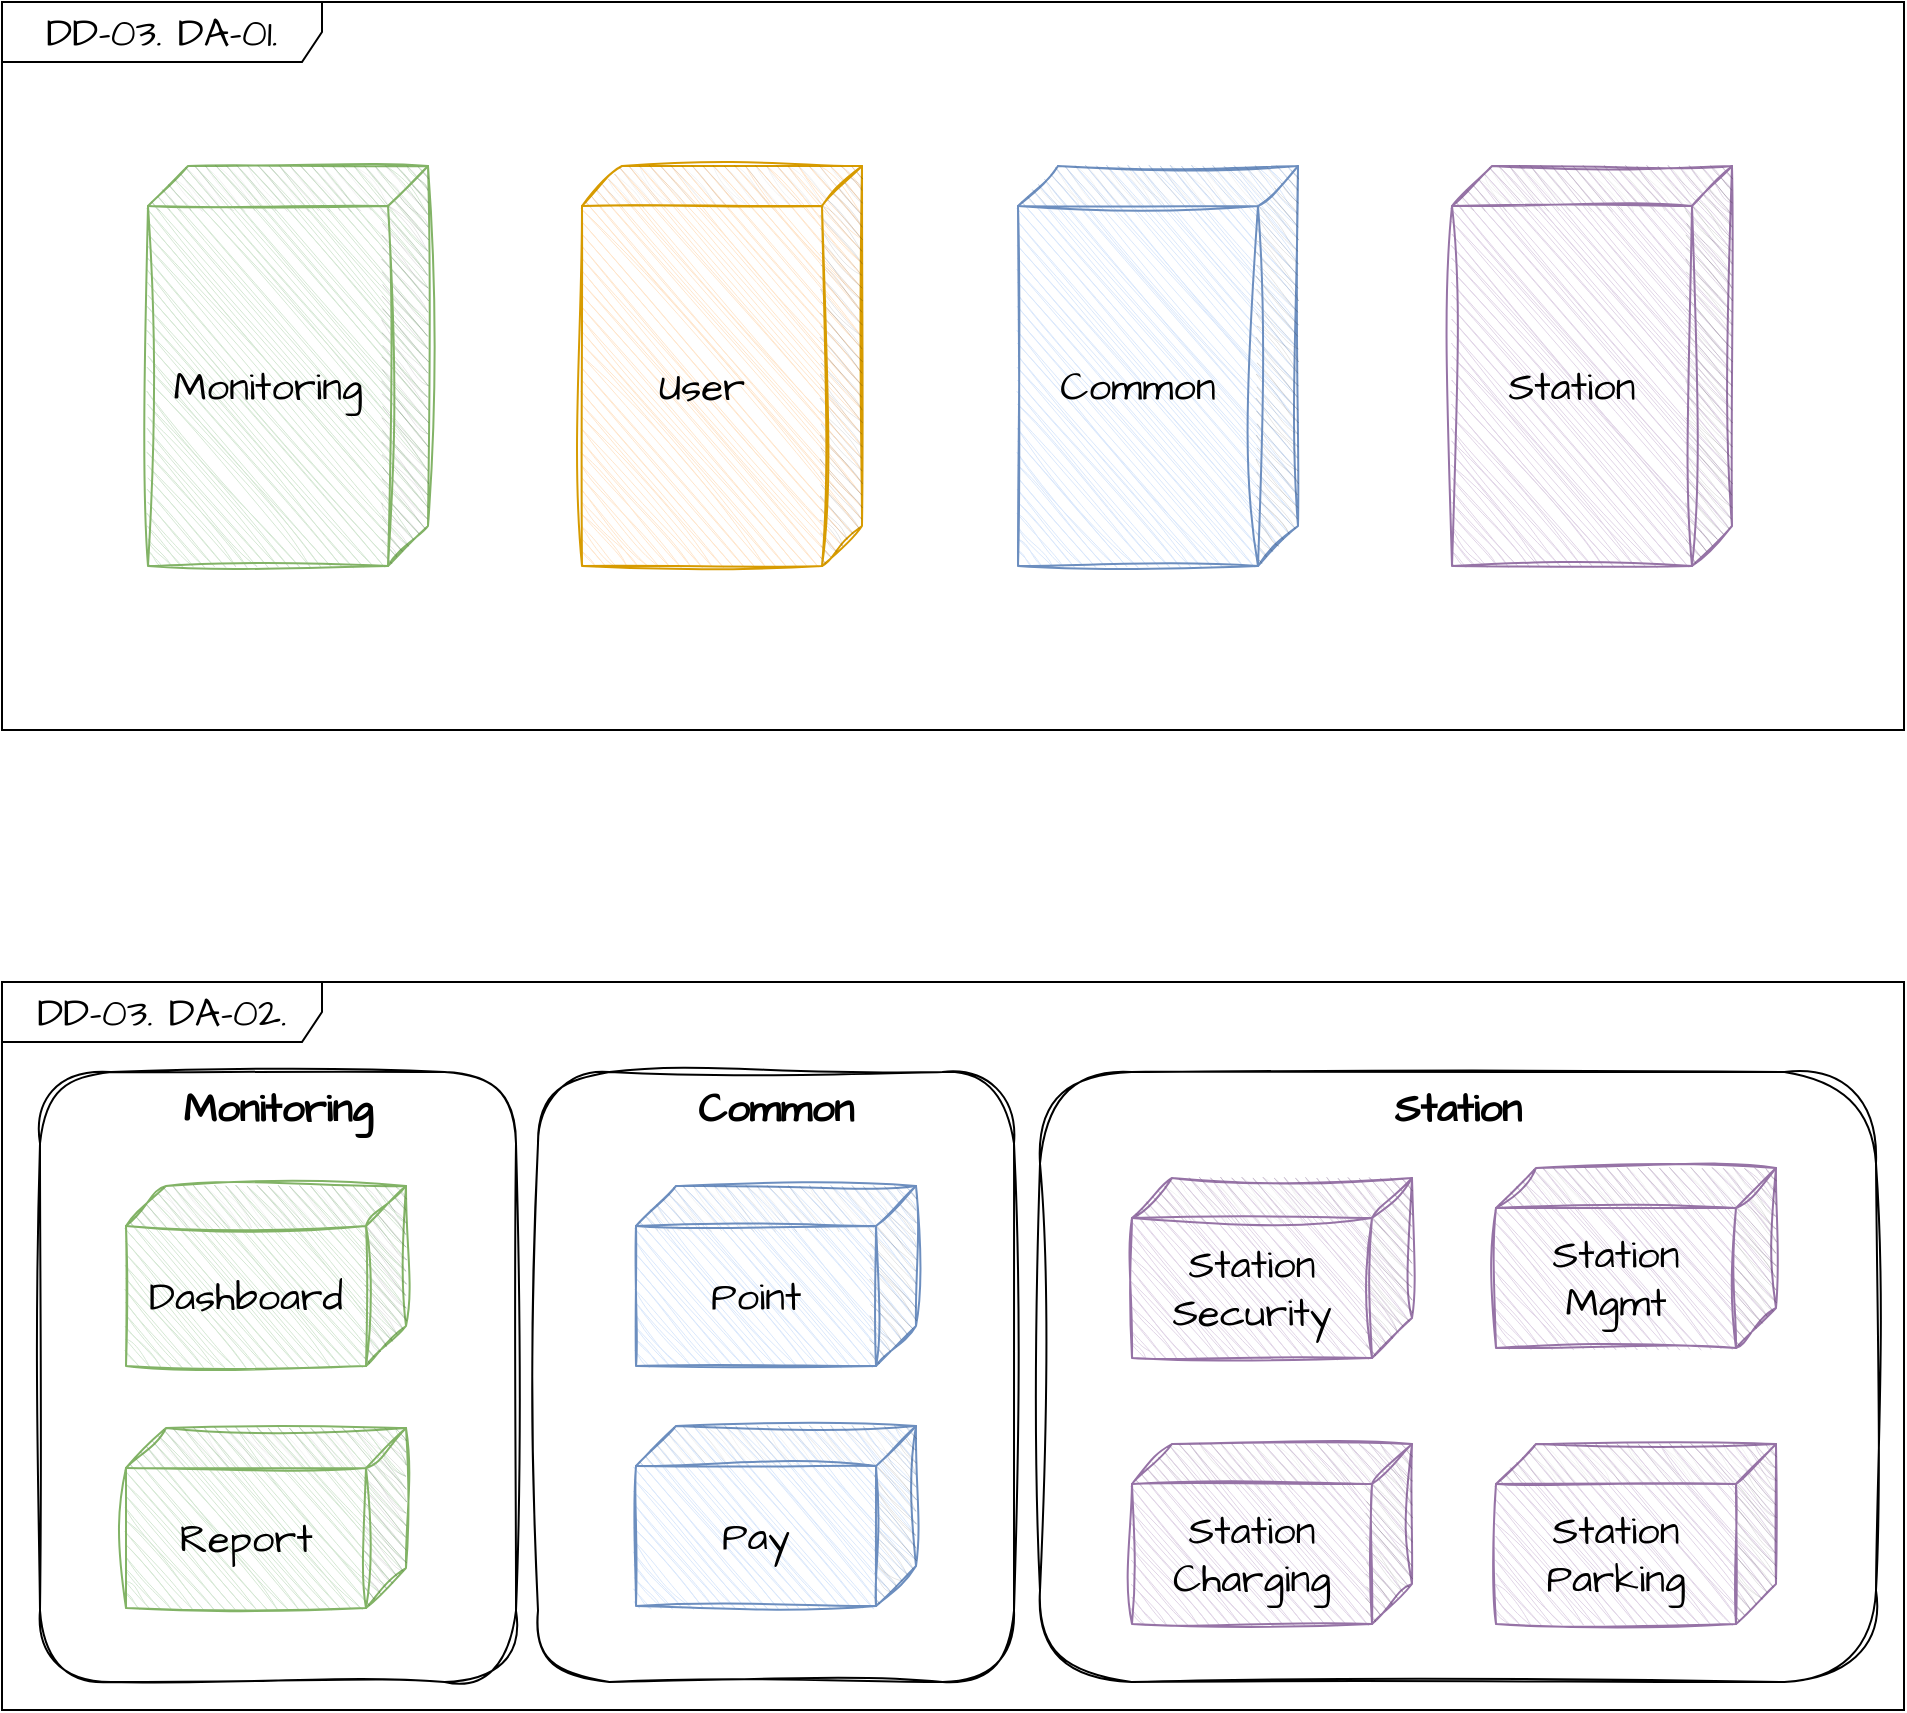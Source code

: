 <mxfile version="21.7.0" type="github">
  <diagram name="페이지-1" id="pWa6j7z4xwNkLjpVjeXT">
    <mxGraphModel dx="1798" dy="994" grid="0" gridSize="10" guides="1" tooltips="1" connect="1" arrows="1" fold="1" page="0" pageScale="1" pageWidth="827" pageHeight="1169" math="0" shadow="0">
      <root>
        <mxCell id="0" />
        <mxCell id="1" parent="0" />
        <mxCell id="D2OmZzkbUonbam2_PLBI-1" value="DD-03. DA-02." style="shape=umlFrame;whiteSpace=wrap;html=1;pointerEvents=0;recursiveResize=0;container=0;collapsible=0;width=160;hachureGap=4;fontFamily=Architects Daughter;fontSource=https%3A%2F%2Ffonts.googleapis.com%2Fcss%3Ffamily%3DArchitects%2BDaughter;fontSize=20;movable=1;resizable=1;rotatable=1;deletable=1;editable=1;locked=0;connectable=1;" parent="1" vertex="1">
          <mxGeometry x="150" y="740" width="951" height="364" as="geometry" />
        </mxCell>
        <mxCell id="N_5K_2UepK8PY1iazIre-1" value="&lt;b&gt;Station&lt;/b&gt;" style="rounded=1;whiteSpace=wrap;html=1;sketch=1;curveFitting=1;jiggle=2;fontSize=20;fontFamily=Architects Daughter;fontSource=https%3A%2F%2Ffonts.googleapis.com%2Fcss%3Ffamily%3DArchitects%2BDaughter;verticalAlign=top;" vertex="1" parent="1">
          <mxGeometry x="669" y="785" width="418" height="305" as="geometry" />
        </mxCell>
        <mxCell id="N_5K_2UepK8PY1iazIre-2" value="Monitoring" style="rounded=1;whiteSpace=wrap;html=1;verticalAlign=top;sketch=1;curveFitting=1;jiggle=2;fontFamily=Architects Daughter;fontSource=https%3A%2F%2Ffonts.googleapis.com%2Fcss%3Ffamily%3DArchitects%2BDaughter;fontSize=20;fontStyle=1" vertex="1" parent="1">
          <mxGeometry x="169" y="785" width="238" height="305" as="geometry" />
        </mxCell>
        <mxCell id="N_5K_2UepK8PY1iazIre-3" value="&lt;b&gt;&lt;font data-font-src=&quot;https://fonts.googleapis.com/css?family=Architects+Daughter&quot; face=&quot;Architects Daughter&quot; style=&quot;font-size: 20px;&quot;&gt;Common&lt;/font&gt;&lt;/b&gt;" style="rounded=1;whiteSpace=wrap;html=1;sketch=1;curveFitting=1;jiggle=2;verticalAlign=top;" vertex="1" parent="1">
          <mxGeometry x="418" y="785" width="238" height="305" as="geometry" />
        </mxCell>
        <mxCell id="D2OmZzkbUonbam2_PLBI-2" value="DD-03. DA-01." style="shape=umlFrame;whiteSpace=wrap;html=1;pointerEvents=0;recursiveResize=0;container=0;collapsible=0;width=160;hachureGap=4;fontFamily=Architects Daughter;fontSource=https%3A%2F%2Ffonts.googleapis.com%2Fcss%3Ffamily%3DArchitects%2BDaughter;fontSize=20;movable=1;resizable=1;rotatable=1;deletable=1;editable=1;locked=0;connectable=1;" parent="1" vertex="1">
          <mxGeometry x="150" y="250" width="951" height="364" as="geometry" />
        </mxCell>
        <mxCell id="D2OmZzkbUonbam2_PLBI-3" value="Monitoring" style="shape=cube;whiteSpace=wrap;html=1;boundedLbl=1;backgroundOutline=1;darkOpacity=0.05;darkOpacity2=0.1;sketch=1;hachureGap=4;jiggle=2;curveFitting=1;fontFamily=Architects Daughter;fontSource=https%3A%2F%2Ffonts.googleapis.com%2Fcss%3Ffamily%3DArchitects%2BDaughter;fontSize=20;direction=east;flipH=1;fillColor=#d5e8d4;strokeColor=#82b366;" parent="1" vertex="1">
          <mxGeometry x="223" y="332" width="140" height="200" as="geometry" />
        </mxCell>
        <mxCell id="D2OmZzkbUonbam2_PLBI-4" value="User" style="shape=cube;whiteSpace=wrap;html=1;boundedLbl=1;backgroundOutline=1;darkOpacity=0.05;darkOpacity2=0.1;sketch=1;hachureGap=4;jiggle=2;curveFitting=1;fontFamily=Architects Daughter;fontSource=https%3A%2F%2Ffonts.googleapis.com%2Fcss%3Ffamily%3DArchitects%2BDaughter;fontSize=20;direction=east;flipH=1;fillColor=#ffe6cc;strokeColor=#d79b00;" parent="1" vertex="1">
          <mxGeometry x="440" y="332" width="140" height="200" as="geometry" />
        </mxCell>
        <mxCell id="D2OmZzkbUonbam2_PLBI-5" value="Common" style="shape=cube;whiteSpace=wrap;html=1;boundedLbl=1;backgroundOutline=1;darkOpacity=0.05;darkOpacity2=0.1;sketch=1;hachureGap=4;jiggle=2;curveFitting=1;fontFamily=Architects Daughter;fontSource=https%3A%2F%2Ffonts.googleapis.com%2Fcss%3Ffamily%3DArchitects%2BDaughter;fontSize=20;direction=east;flipH=1;fillColor=#dae8fc;strokeColor=#6c8ebf;" parent="1" vertex="1">
          <mxGeometry x="658" y="332" width="140" height="200" as="geometry" />
        </mxCell>
        <mxCell id="D2OmZzkbUonbam2_PLBI-6" value="Station" style="shape=cube;whiteSpace=wrap;html=1;boundedLbl=1;backgroundOutline=1;darkOpacity=0.05;darkOpacity2=0.1;sketch=1;hachureGap=4;jiggle=2;curveFitting=1;fontFamily=Architects Daughter;fontSource=https%3A%2F%2Ffonts.googleapis.com%2Fcss%3Ffamily%3DArchitects%2BDaughter;fontSize=20;direction=east;flipH=1;fillColor=#e1d5e7;strokeColor=#9673a6;" parent="1" vertex="1">
          <mxGeometry x="875" y="332" width="140" height="200" as="geometry" />
        </mxCell>
        <mxCell id="D2OmZzkbUonbam2_PLBI-7" value="Station&lt;br&gt;Mgmt" style="shape=cube;whiteSpace=wrap;html=1;boundedLbl=1;backgroundOutline=1;darkOpacity=0.05;darkOpacity2=0.1;sketch=1;hachureGap=4;jiggle=2;curveFitting=1;fontFamily=Architects Daughter;fontSource=https%3A%2F%2Ffonts.googleapis.com%2Fcss%3Ffamily%3DArchitects%2BDaughter;fontSize=20;direction=east;flipH=1;fillColor=#e1d5e7;strokeColor=#9673a6;" parent="1" vertex="1">
          <mxGeometry x="897" y="833" width="140" height="90" as="geometry" />
        </mxCell>
        <mxCell id="D2OmZzkbUonbam2_PLBI-8" value="Point" style="shape=cube;whiteSpace=wrap;html=1;boundedLbl=1;backgroundOutline=1;darkOpacity=0.05;darkOpacity2=0.1;sketch=1;hachureGap=4;jiggle=2;curveFitting=1;fontFamily=Architects Daughter;fontSource=https%3A%2F%2Ffonts.googleapis.com%2Fcss%3Ffamily%3DArchitects%2BDaughter;fontSize=20;direction=east;flipH=1;fillColor=#dae8fc;strokeColor=#6c8ebf;" parent="1" vertex="1">
          <mxGeometry x="467" y="842" width="140" height="90" as="geometry" />
        </mxCell>
        <mxCell id="D2OmZzkbUonbam2_PLBI-10" value="Report" style="shape=cube;whiteSpace=wrap;html=1;boundedLbl=1;backgroundOutline=1;darkOpacity=0.05;darkOpacity2=0.1;sketch=1;hachureGap=4;jiggle=2;curveFitting=1;fontFamily=Architects Daughter;fontSource=https%3A%2F%2Ffonts.googleapis.com%2Fcss%3Ffamily%3DArchitects%2BDaughter;fontSize=20;direction=east;flipH=1;fillColor=#d5e8d4;strokeColor=#82b366;" parent="1" vertex="1">
          <mxGeometry x="212" y="963" width="140" height="90" as="geometry" />
        </mxCell>
        <mxCell id="D2OmZzkbUonbam2_PLBI-11" value="Station&lt;br&gt;Security" style="shape=cube;whiteSpace=wrap;html=1;boundedLbl=1;backgroundOutline=1;darkOpacity=0.05;darkOpacity2=0.1;sketch=1;hachureGap=4;jiggle=2;curveFitting=1;fontFamily=Architects Daughter;fontSource=https%3A%2F%2Ffonts.googleapis.com%2Fcss%3Ffamily%3DArchitects%2BDaughter;fontSize=20;direction=east;flipH=1;fillColor=#e1d5e7;strokeColor=#9673a6;" parent="1" vertex="1">
          <mxGeometry x="715" y="838" width="140" height="90" as="geometry" />
        </mxCell>
        <mxCell id="D2OmZzkbUonbam2_PLBI-12" value="Station&lt;br&gt;Parking" style="shape=cube;whiteSpace=wrap;html=1;boundedLbl=1;backgroundOutline=1;darkOpacity=0.05;darkOpacity2=0.1;sketch=1;hachureGap=4;jiggle=2;curveFitting=1;fontFamily=Architects Daughter;fontSource=https%3A%2F%2Ffonts.googleapis.com%2Fcss%3Ffamily%3DArchitects%2BDaughter;fontSize=20;direction=east;flipH=1;fillColor=#e1d5e7;strokeColor=#9673a6;" parent="1" vertex="1">
          <mxGeometry x="897" y="971" width="140" height="90" as="geometry" />
        </mxCell>
        <mxCell id="D2OmZzkbUonbam2_PLBI-13" value="Station&lt;br&gt;Charging" style="shape=cube;whiteSpace=wrap;html=1;boundedLbl=1;backgroundOutline=1;darkOpacity=0.05;darkOpacity2=0.1;sketch=1;hachureGap=4;jiggle=2;curveFitting=1;fontFamily=Architects Daughter;fontSource=https%3A%2F%2Ffonts.googleapis.com%2Fcss%3Ffamily%3DArchitects%2BDaughter;fontSize=20;direction=east;flipH=1;fillColor=#e1d5e7;strokeColor=#9673a6;" parent="1" vertex="1">
          <mxGeometry x="715" y="971" width="140" height="90" as="geometry" />
        </mxCell>
        <mxCell id="D2OmZzkbUonbam2_PLBI-14" value="Dashboard" style="shape=cube;whiteSpace=wrap;html=1;boundedLbl=1;backgroundOutline=1;darkOpacity=0.05;darkOpacity2=0.1;sketch=1;hachureGap=4;jiggle=2;curveFitting=1;fontFamily=Architects Daughter;fontSource=https%3A%2F%2Ffonts.googleapis.com%2Fcss%3Ffamily%3DArchitects%2BDaughter;fontSize=20;direction=east;flipH=1;fillColor=#d5e8d4;strokeColor=#82b366;" parent="1" vertex="1">
          <mxGeometry x="212" y="842" width="140" height="90" as="geometry" />
        </mxCell>
        <mxCell id="N_5K_2UepK8PY1iazIre-4" value="Pay" style="shape=cube;whiteSpace=wrap;html=1;boundedLbl=1;backgroundOutline=1;darkOpacity=0.05;darkOpacity2=0.1;sketch=1;hachureGap=4;jiggle=2;curveFitting=1;fontFamily=Architects Daughter;fontSource=https%3A%2F%2Ffonts.googleapis.com%2Fcss%3Ffamily%3DArchitects%2BDaughter;fontSize=20;direction=east;flipH=1;fillColor=#dae8fc;strokeColor=#6c8ebf;" vertex="1" parent="1">
          <mxGeometry x="467" y="962" width="140" height="90" as="geometry" />
        </mxCell>
      </root>
    </mxGraphModel>
  </diagram>
</mxfile>
